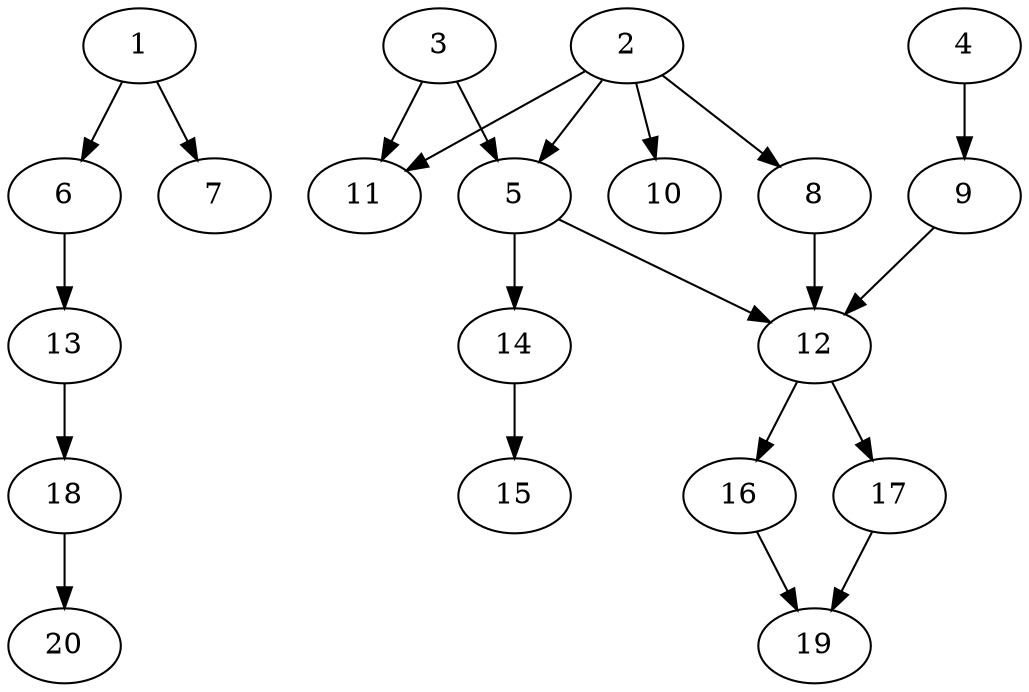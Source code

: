 // DAG (tier=2-normal, mode=data, n=20, ccr=0.418, fat=0.657, density=0.412, regular=0.452, jump=0.182, mindata=2097152, maxdata=16777216)
// DAG automatically generated by daggen at Sun Aug 24 16:33:34 2025
// /home/ermia/Project/Environments/daggen/bin/daggen --dot --ccr 0.418 --fat 0.657 --regular 0.452 --density 0.412 --jump 0.182 --mindata 2097152 --maxdata 16777216 -n 20 
digraph G {
  1 [size="2924305156298244096000", alpha="0.12", expect_size="1462152578149122048000"]
  1 -> 6 [size ="1635956608204800"]
  1 -> 7 [size ="1635956608204800"]
  2 [size="37578367663237744", alpha="0.02", expect_size="18789183831618872"]
  2 -> 5 [size ="1384285709795328"]
  2 -> 8 [size ="1384285709795328"]
  2 -> 10 [size ="1384285709795328"]
  2 -> 11 [size ="1384285709795328"]
  3 [size="1001344602201915392000", alpha="0.17", expect_size="500672301100957696000"]
  3 -> 5 [size ="800716960563200"]
  3 -> 11 [size ="800716960563200"]
  4 [size="3872141424107454464000", alpha="0.14", expect_size="1936070712053727232000"]
  4 -> 9 [size ="1972683721932800"]
  5 [size="44397843460683928", alpha="0.01", expect_size="22198921730341964"]
  5 -> 12 [size ="2031257143738368"]
  5 -> 14 [size ="2031257143738368"]
  6 [size="29020029941998157824", alpha="0.20", expect_size="14510014970999078912"]
  6 -> 13 [size ="75547812036608"]
  7 [size="122296961798954688", alpha="0.15", expect_size="61148480899477344"]
  8 [size="44053402083525656576", alpha="0.19", expect_size="22026701041762828288"]
  8 -> 12 [size ="99787533713408"]
  9 [size="727914969446748288", alpha="0.06", expect_size="363957484723374144"]
  9 -> 12 [size ="876348155363328"]
  10 [size="1161099247028314368", alpha="0.01", expect_size="580549623514157184"]
  11 [size="53453472445020912", alpha="0.19", expect_size="26726736222510456"]
  12 [size="2930480093715054592", alpha="0.17", expect_size="1465240046857527296"]
  12 -> 16 [size ="1905346822012928"]
  12 -> 17 [size ="1905346822012928"]
  13 [size="1760158543722424827904", alpha="0.15", expect_size="880079271861212413952"]
  13 -> 18 [size ="1166248717058048"]
  14 [size="232900707497232832", alpha="0.06", expect_size="116450353748616416"]
  14 -> 15 [size ="100541191421952"]
  15 [size="107558490741151312", alpha="0.20", expect_size="53779245370575656"]
  16 [size="238128782574142619648", alpha="0.17", expect_size="119064391287071309824"]
  16 -> 19 [size ="307348606287872"]
  17 [size="336366862417347712", alpha="0.15", expect_size="168183431208673856"]
  17 -> 19 [size ="229365019312128"]
  18 [size="3537599497532080128000", alpha="0.18", expect_size="1768799748766040064000"]
  18 -> 20 [size ="1857358607155200"]
  19 [size="95309836474798768", alpha="0.17", expect_size="47654918237399384"]
  20 [size="51147440128000000000", alpha="0.16", expect_size="25573720064000000000"]
}